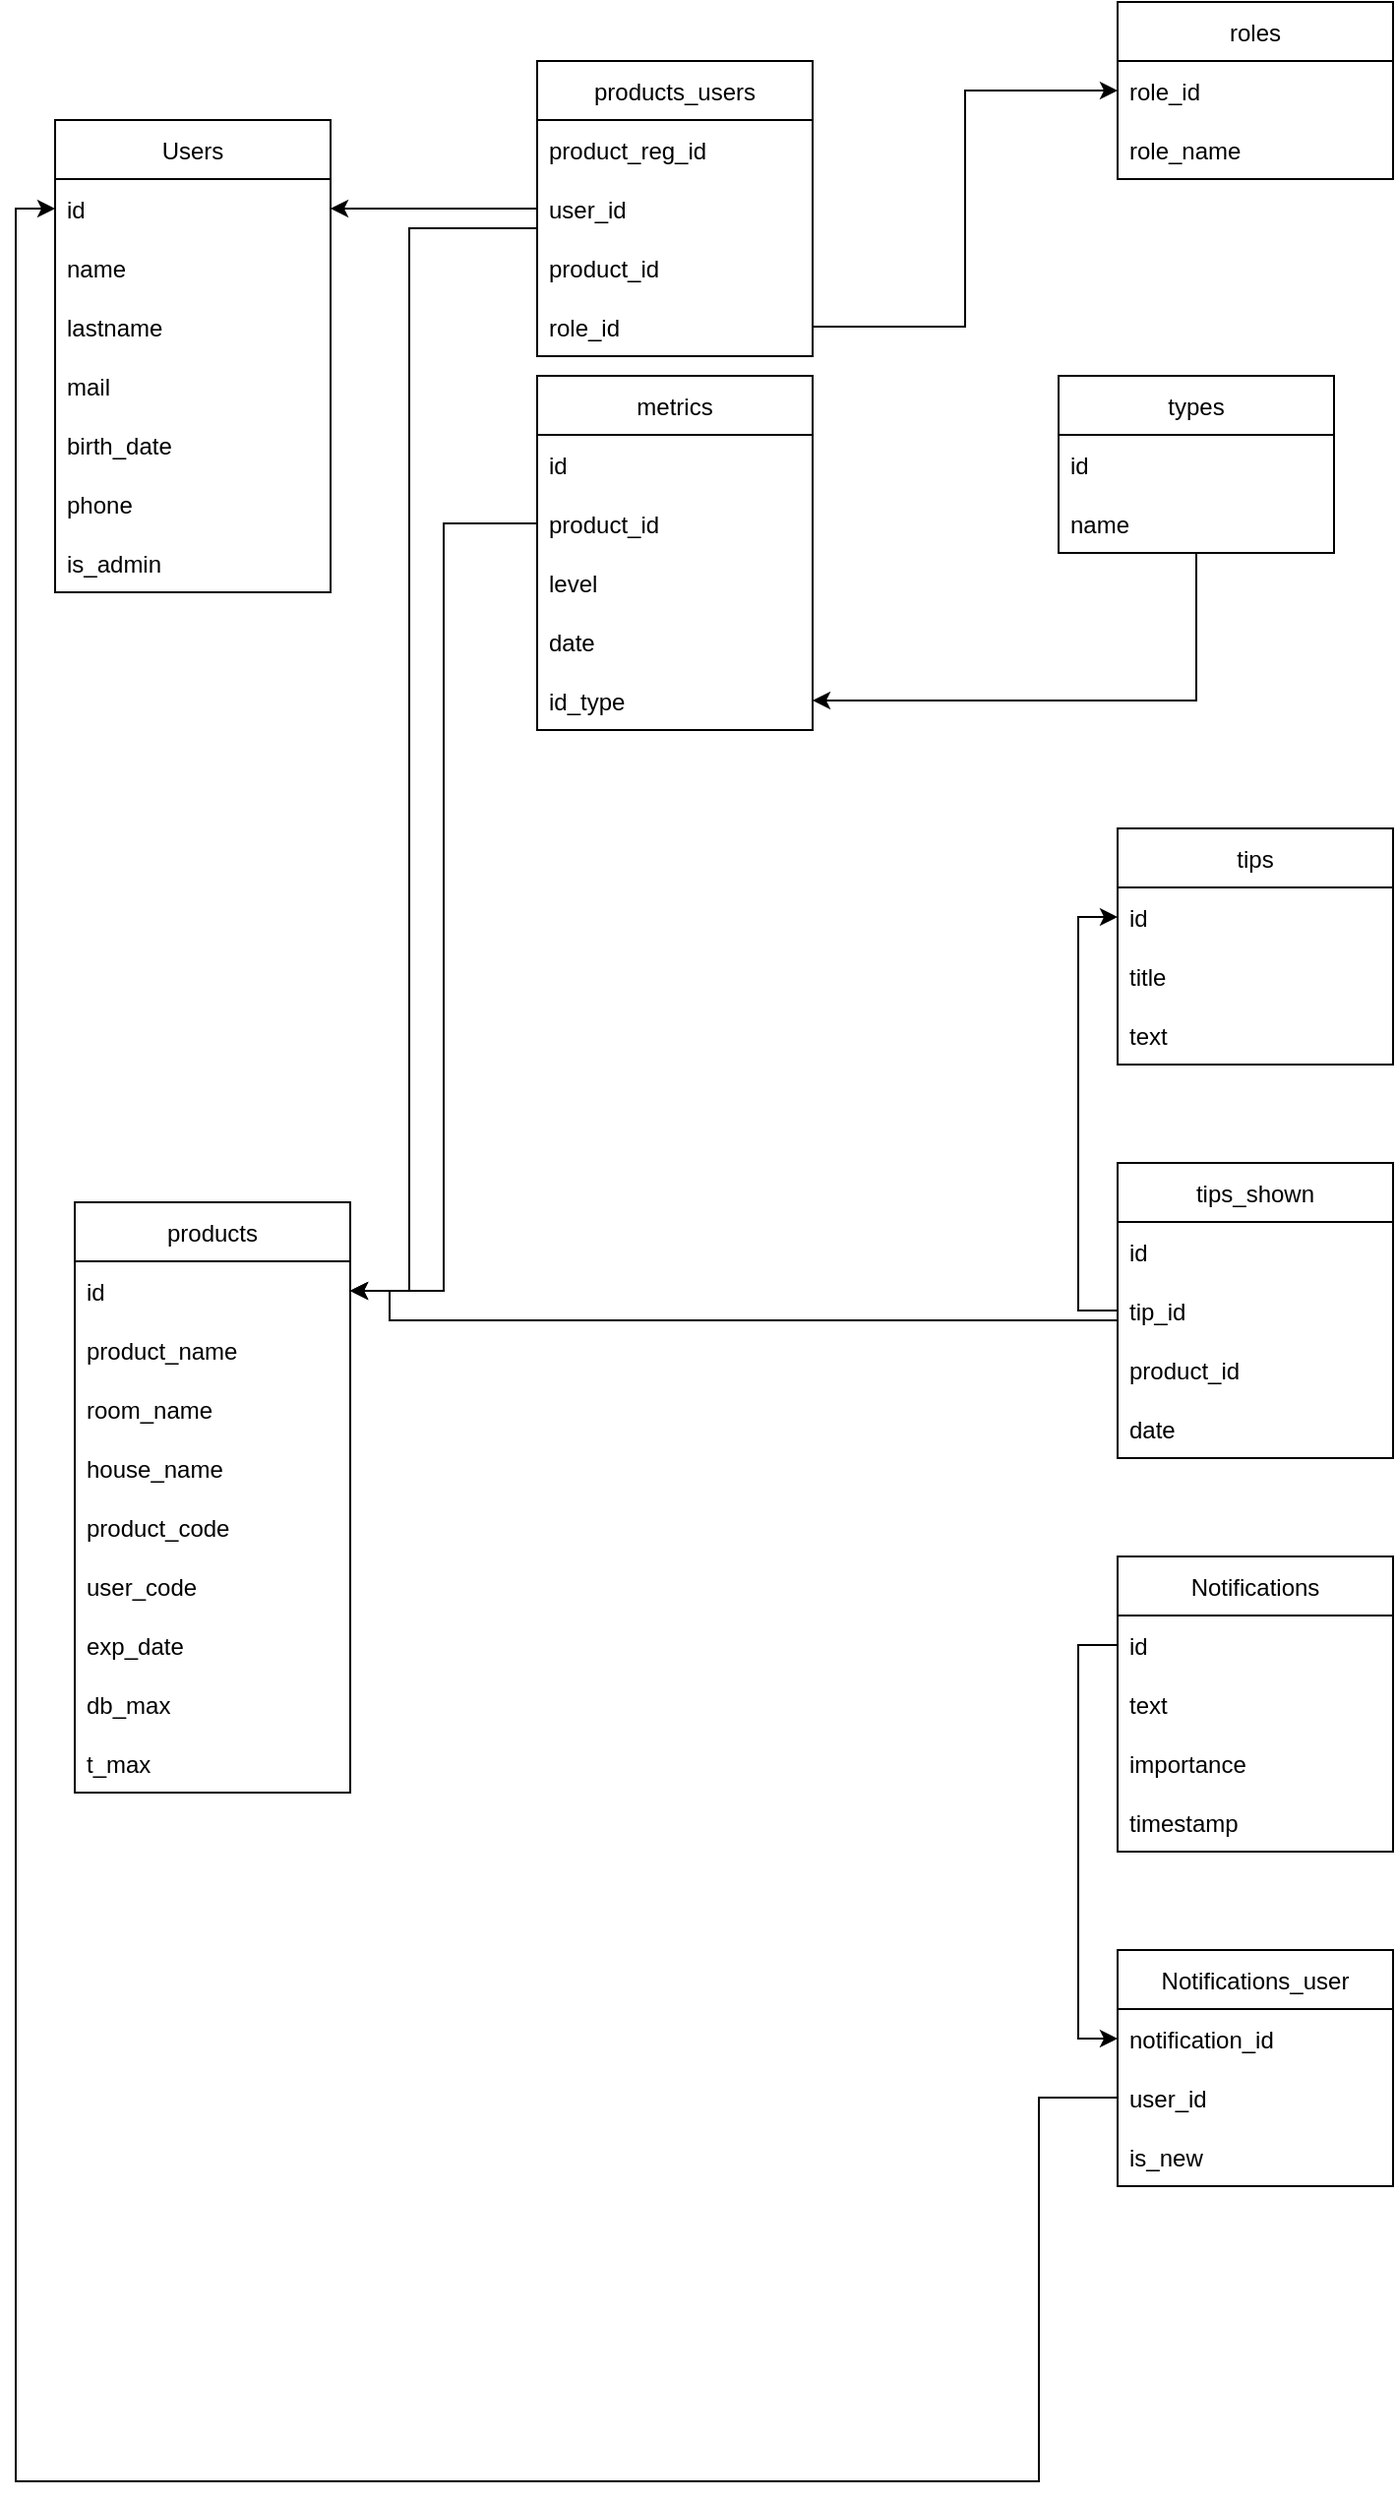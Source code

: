 <mxfile version="20.6.0" type="github">
  <diagram id="R2lEEEUBdFMjLlhIrx00" name="Page-1">
    <mxGraphModel dx="470" dy="1136" grid="1" gridSize="10" guides="1" tooltips="1" connect="1" arrows="1" fold="1" page="1" pageScale="1" pageWidth="850" pageHeight="1100" math="0" shadow="0" extFonts="Permanent Marker^https://fonts.googleapis.com/css?family=Permanent+Marker">
      <root>
        <mxCell id="0" />
        <mxCell id="1" parent="0" />
        <mxCell id="564PJBKYlBP4g3b3QOYb-91" value="Users" style="swimlane;fontStyle=0;childLayout=stackLayout;horizontal=1;startSize=30;horizontalStack=0;resizeParent=1;resizeParentMax=0;resizeLast=0;collapsible=1;marginBottom=0;" parent="1" vertex="1">
          <mxGeometry x="110" y="110" width="140" height="240" as="geometry" />
        </mxCell>
        <mxCell id="564PJBKYlBP4g3b3QOYb-92" value="id" style="text;strokeColor=none;fillColor=none;align=left;verticalAlign=middle;spacingLeft=4;spacingRight=4;overflow=hidden;points=[[0,0.5],[1,0.5]];portConstraint=eastwest;rotatable=0;" parent="564PJBKYlBP4g3b3QOYb-91" vertex="1">
          <mxGeometry y="30" width="140" height="30" as="geometry" />
        </mxCell>
        <mxCell id="564PJBKYlBP4g3b3QOYb-93" value="name" style="text;strokeColor=none;fillColor=none;align=left;verticalAlign=middle;spacingLeft=4;spacingRight=4;overflow=hidden;points=[[0,0.5],[1,0.5]];portConstraint=eastwest;rotatable=0;" parent="564PJBKYlBP4g3b3QOYb-91" vertex="1">
          <mxGeometry y="60" width="140" height="30" as="geometry" />
        </mxCell>
        <mxCell id="564PJBKYlBP4g3b3QOYb-94" value="lastname" style="text;strokeColor=none;fillColor=none;align=left;verticalAlign=middle;spacingLeft=4;spacingRight=4;overflow=hidden;points=[[0,0.5],[1,0.5]];portConstraint=eastwest;rotatable=0;" parent="564PJBKYlBP4g3b3QOYb-91" vertex="1">
          <mxGeometry y="90" width="140" height="30" as="geometry" />
        </mxCell>
        <mxCell id="564PJBKYlBP4g3b3QOYb-166" value="mail" style="text;strokeColor=none;fillColor=none;align=left;verticalAlign=middle;spacingLeft=4;spacingRight=4;overflow=hidden;points=[[0,0.5],[1,0.5]];portConstraint=eastwest;rotatable=0;" parent="564PJBKYlBP4g3b3QOYb-91" vertex="1">
          <mxGeometry y="120" width="140" height="30" as="geometry" />
        </mxCell>
        <mxCell id="564PJBKYlBP4g3b3QOYb-165" value="birth_date" style="text;strokeColor=none;fillColor=none;align=left;verticalAlign=middle;spacingLeft=4;spacingRight=4;overflow=hidden;points=[[0,0.5],[1,0.5]];portConstraint=eastwest;rotatable=0;" parent="564PJBKYlBP4g3b3QOYb-91" vertex="1">
          <mxGeometry y="150" width="140" height="30" as="geometry" />
        </mxCell>
        <mxCell id="564PJBKYlBP4g3b3QOYb-168" value="phone" style="text;strokeColor=none;fillColor=none;align=left;verticalAlign=middle;spacingLeft=4;spacingRight=4;overflow=hidden;points=[[0,0.5],[1,0.5]];portConstraint=eastwest;rotatable=0;" parent="564PJBKYlBP4g3b3QOYb-91" vertex="1">
          <mxGeometry y="180" width="140" height="30" as="geometry" />
        </mxCell>
        <mxCell id="564PJBKYlBP4g3b3QOYb-164" value="is_admin" style="text;strokeColor=none;fillColor=none;align=left;verticalAlign=middle;spacingLeft=4;spacingRight=4;overflow=hidden;points=[[0,0.5],[1,0.5]];portConstraint=eastwest;rotatable=0;" parent="564PJBKYlBP4g3b3QOYb-91" vertex="1">
          <mxGeometry y="210" width="140" height="30" as="geometry" />
        </mxCell>
        <mxCell id="564PJBKYlBP4g3b3QOYb-111" value="products" style="swimlane;fontStyle=0;childLayout=stackLayout;horizontal=1;startSize=30;horizontalStack=0;resizeParent=1;resizeParentMax=0;resizeLast=0;collapsible=1;marginBottom=0;" parent="1" vertex="1">
          <mxGeometry x="120" y="660" width="140" height="300" as="geometry" />
        </mxCell>
        <mxCell id="564PJBKYlBP4g3b3QOYb-112" value="id" style="text;strokeColor=none;fillColor=none;align=left;verticalAlign=middle;spacingLeft=4;spacingRight=4;overflow=hidden;points=[[0,0.5],[1,0.5]];portConstraint=eastwest;rotatable=0;" parent="564PJBKYlBP4g3b3QOYb-111" vertex="1">
          <mxGeometry y="30" width="140" height="30" as="geometry" />
        </mxCell>
        <mxCell id="564PJBKYlBP4g3b3QOYb-114" value="product_name" style="text;strokeColor=none;fillColor=none;align=left;verticalAlign=middle;spacingLeft=4;spacingRight=4;overflow=hidden;points=[[0,0.5],[1,0.5]];portConstraint=eastwest;rotatable=0;" parent="564PJBKYlBP4g3b3QOYb-111" vertex="1">
          <mxGeometry y="60" width="140" height="30" as="geometry" />
        </mxCell>
        <mxCell id="564PJBKYlBP4g3b3QOYb-113" value="room_name" style="text;strokeColor=none;fillColor=none;align=left;verticalAlign=middle;spacingLeft=4;spacingRight=4;overflow=hidden;points=[[0,0.5],[1,0.5]];portConstraint=eastwest;rotatable=0;" parent="564PJBKYlBP4g3b3QOYb-111" vertex="1">
          <mxGeometry y="90" width="140" height="30" as="geometry" />
        </mxCell>
        <mxCell id="564PJBKYlBP4g3b3QOYb-157" value="house_name" style="text;strokeColor=none;fillColor=none;align=left;verticalAlign=middle;spacingLeft=4;spacingRight=4;overflow=hidden;points=[[0,0.5],[1,0.5]];portConstraint=eastwest;rotatable=0;" parent="564PJBKYlBP4g3b3QOYb-111" vertex="1">
          <mxGeometry y="120" width="140" height="30" as="geometry" />
        </mxCell>
        <mxCell id="564PJBKYlBP4g3b3QOYb-158" value="product_code" style="text;strokeColor=none;fillColor=none;align=left;verticalAlign=middle;spacingLeft=4;spacingRight=4;overflow=hidden;points=[[0,0.5],[1,0.5]];portConstraint=eastwest;rotatable=0;" parent="564PJBKYlBP4g3b3QOYb-111" vertex="1">
          <mxGeometry y="150" width="140" height="30" as="geometry" />
        </mxCell>
        <mxCell id="564PJBKYlBP4g3b3QOYb-160" value="user_code" style="text;strokeColor=none;fillColor=none;align=left;verticalAlign=middle;spacingLeft=4;spacingRight=4;overflow=hidden;points=[[0,0.5],[1,0.5]];portConstraint=eastwest;rotatable=0;" parent="564PJBKYlBP4g3b3QOYb-111" vertex="1">
          <mxGeometry y="180" width="140" height="30" as="geometry" />
        </mxCell>
        <mxCell id="564PJBKYlBP4g3b3QOYb-159" value="exp_date" style="text;strokeColor=none;fillColor=none;align=left;verticalAlign=middle;spacingLeft=4;spacingRight=4;overflow=hidden;points=[[0,0.5],[1,0.5]];portConstraint=eastwest;rotatable=0;" parent="564PJBKYlBP4g3b3QOYb-111" vertex="1">
          <mxGeometry y="210" width="140" height="30" as="geometry" />
        </mxCell>
        <mxCell id="564PJBKYlBP4g3b3QOYb-161" value="db_max" style="text;strokeColor=none;fillColor=none;align=left;verticalAlign=middle;spacingLeft=4;spacingRight=4;overflow=hidden;points=[[0,0.5],[1,0.5]];portConstraint=eastwest;rotatable=0;" parent="564PJBKYlBP4g3b3QOYb-111" vertex="1">
          <mxGeometry y="240" width="140" height="30" as="geometry" />
        </mxCell>
        <mxCell id="564PJBKYlBP4g3b3QOYb-163" value="t_max" style="text;strokeColor=none;fillColor=none;align=left;verticalAlign=middle;spacingLeft=4;spacingRight=4;overflow=hidden;points=[[0,0.5],[1,0.5]];portConstraint=eastwest;rotatable=0;" parent="564PJBKYlBP4g3b3QOYb-111" vertex="1">
          <mxGeometry y="270" width="140" height="30" as="geometry" />
        </mxCell>
        <mxCell id="564PJBKYlBP4g3b3QOYb-119" value="metrics" style="swimlane;fontStyle=0;childLayout=stackLayout;horizontal=1;startSize=30;horizontalStack=0;resizeParent=1;resizeParentMax=0;resizeLast=0;collapsible=1;marginBottom=0;" parent="1" vertex="1">
          <mxGeometry x="355" y="240" width="140" height="180" as="geometry" />
        </mxCell>
        <mxCell id="564PJBKYlBP4g3b3QOYb-148" value="id" style="text;strokeColor=none;fillColor=none;align=left;verticalAlign=middle;spacingLeft=4;spacingRight=4;overflow=hidden;points=[[0,0.5],[1,0.5]];portConstraint=eastwest;rotatable=0;" parent="564PJBKYlBP4g3b3QOYb-119" vertex="1">
          <mxGeometry y="30" width="140" height="30" as="geometry" />
        </mxCell>
        <mxCell id="564PJBKYlBP4g3b3QOYb-147" value="product_id" style="text;strokeColor=none;fillColor=none;align=left;verticalAlign=middle;spacingLeft=4;spacingRight=4;overflow=hidden;points=[[0,0.5],[1,0.5]];portConstraint=eastwest;rotatable=0;" parent="564PJBKYlBP4g3b3QOYb-119" vertex="1">
          <mxGeometry y="60" width="140" height="30" as="geometry" />
        </mxCell>
        <mxCell id="564PJBKYlBP4g3b3QOYb-146" value="level" style="text;strokeColor=none;fillColor=none;align=left;verticalAlign=middle;spacingLeft=4;spacingRight=4;overflow=hidden;points=[[0,0.5],[1,0.5]];portConstraint=eastwest;rotatable=0;" parent="564PJBKYlBP4g3b3QOYb-119" vertex="1">
          <mxGeometry y="90" width="140" height="30" as="geometry" />
        </mxCell>
        <mxCell id="3Po5VBmzPitTjW6YKZ_I-5" value="date" style="text;strokeColor=none;fillColor=none;align=left;verticalAlign=middle;spacingLeft=4;spacingRight=4;overflow=hidden;points=[[0,0.5],[1,0.5]];portConstraint=eastwest;rotatable=0;" vertex="1" parent="564PJBKYlBP4g3b3QOYb-119">
          <mxGeometry y="120" width="140" height="30" as="geometry" />
        </mxCell>
        <mxCell id="564PJBKYlBP4g3b3QOYb-145" value="id_type" style="text;strokeColor=none;fillColor=none;align=left;verticalAlign=middle;spacingLeft=4;spacingRight=4;overflow=hidden;points=[[0,0.5],[1,0.5]];portConstraint=eastwest;rotatable=0;" parent="564PJBKYlBP4g3b3QOYb-119" vertex="1">
          <mxGeometry y="150" width="140" height="30" as="geometry" />
        </mxCell>
        <mxCell id="564PJBKYlBP4g3b3QOYb-123" value="products_users" style="swimlane;fontStyle=0;childLayout=stackLayout;horizontal=1;startSize=30;horizontalStack=0;resizeParent=1;resizeParentMax=0;resizeLast=0;collapsible=1;marginBottom=0;" parent="1" vertex="1">
          <mxGeometry x="355" y="80" width="140" height="150" as="geometry" />
        </mxCell>
        <mxCell id="QrcTB6M-vqKgf0P7VkHh-1" value="product_reg_id" style="text;strokeColor=none;fillColor=none;align=left;verticalAlign=middle;spacingLeft=4;spacingRight=4;overflow=hidden;points=[[0,0.5],[1,0.5]];portConstraint=eastwest;rotatable=0;" parent="564PJBKYlBP4g3b3QOYb-123" vertex="1">
          <mxGeometry y="30" width="140" height="30" as="geometry" />
        </mxCell>
        <mxCell id="564PJBKYlBP4g3b3QOYb-125" value="user_id" style="text;strokeColor=none;fillColor=none;align=left;verticalAlign=middle;spacingLeft=4;spacingRight=4;overflow=hidden;points=[[0,0.5],[1,0.5]];portConstraint=eastwest;rotatable=0;" parent="564PJBKYlBP4g3b3QOYb-123" vertex="1">
          <mxGeometry y="60" width="140" height="30" as="geometry" />
        </mxCell>
        <mxCell id="564PJBKYlBP4g3b3QOYb-189" value="product_id" style="text;strokeColor=none;fillColor=none;align=left;verticalAlign=middle;spacingLeft=4;spacingRight=4;overflow=hidden;points=[[0,0.5],[1,0.5]];portConstraint=eastwest;rotatable=0;" parent="564PJBKYlBP4g3b3QOYb-123" vertex="1">
          <mxGeometry y="90" width="140" height="30" as="geometry" />
        </mxCell>
        <mxCell id="564PJBKYlBP4g3b3QOYb-126" value="role_id" style="text;strokeColor=none;fillColor=none;align=left;verticalAlign=middle;spacingLeft=4;spacingRight=4;overflow=hidden;points=[[0,0.5],[1,0.5]];portConstraint=eastwest;rotatable=0;" parent="564PJBKYlBP4g3b3QOYb-123" vertex="1">
          <mxGeometry y="120" width="140" height="30" as="geometry" />
        </mxCell>
        <mxCell id="564PJBKYlBP4g3b3QOYb-170" style="edgeStyle=orthogonalEdgeStyle;rounded=0;orthogonalLoop=1;jettySize=auto;html=1;entryX=1;entryY=0.5;entryDx=0;entryDy=0;" parent="1" source="564PJBKYlBP4g3b3QOYb-125" target="564PJBKYlBP4g3b3QOYb-92" edge="1">
          <mxGeometry relative="1" as="geometry" />
        </mxCell>
        <mxCell id="564PJBKYlBP4g3b3QOYb-171" value="roles" style="swimlane;fontStyle=0;childLayout=stackLayout;horizontal=1;startSize=30;horizontalStack=0;resizeParent=1;resizeParentMax=0;resizeLast=0;collapsible=1;marginBottom=0;" parent="1" vertex="1">
          <mxGeometry x="650" y="50" width="140" height="90" as="geometry" />
        </mxCell>
        <mxCell id="564PJBKYlBP4g3b3QOYb-172" value="role_id" style="text;strokeColor=none;fillColor=none;align=left;verticalAlign=middle;spacingLeft=4;spacingRight=4;overflow=hidden;points=[[0,0.5],[1,0.5]];portConstraint=eastwest;rotatable=0;" parent="564PJBKYlBP4g3b3QOYb-171" vertex="1">
          <mxGeometry y="30" width="140" height="30" as="geometry" />
        </mxCell>
        <mxCell id="564PJBKYlBP4g3b3QOYb-173" value="role_name" style="text;strokeColor=none;fillColor=none;align=left;verticalAlign=middle;spacingLeft=4;spacingRight=4;overflow=hidden;points=[[0,0.5],[1,0.5]];portConstraint=eastwest;rotatable=0;" parent="564PJBKYlBP4g3b3QOYb-171" vertex="1">
          <mxGeometry y="60" width="140" height="30" as="geometry" />
        </mxCell>
        <mxCell id="564PJBKYlBP4g3b3QOYb-176" style="edgeStyle=orthogonalEdgeStyle;rounded=0;orthogonalLoop=1;jettySize=auto;html=1;exitX=1;exitY=0.5;exitDx=0;exitDy=0;entryX=0;entryY=0.5;entryDx=0;entryDy=0;" parent="1" source="564PJBKYlBP4g3b3QOYb-126" target="564PJBKYlBP4g3b3QOYb-172" edge="1">
          <mxGeometry relative="1" as="geometry" />
        </mxCell>
        <mxCell id="564PJBKYlBP4g3b3QOYb-180" style="edgeStyle=orthogonalEdgeStyle;rounded=0;orthogonalLoop=1;jettySize=auto;html=1;exitX=0;exitY=0.5;exitDx=0;exitDy=0;entryX=1;entryY=0.5;entryDx=0;entryDy=0;" parent="1" source="564PJBKYlBP4g3b3QOYb-147" target="564PJBKYlBP4g3b3QOYb-112" edge="1">
          <mxGeometry relative="1" as="geometry" />
        </mxCell>
        <mxCell id="564PJBKYlBP4g3b3QOYb-190" style="edgeStyle=orthogonalEdgeStyle;rounded=0;orthogonalLoop=1;jettySize=auto;html=1;exitX=0;exitY=0.5;exitDx=0;exitDy=0;" parent="1" source="564PJBKYlBP4g3b3QOYb-189" target="564PJBKYlBP4g3b3QOYb-112" edge="1">
          <mxGeometry relative="1" as="geometry">
            <Array as="points">
              <mxPoint x="290" y="165" />
              <mxPoint x="290" y="705" />
            </Array>
          </mxGeometry>
        </mxCell>
        <mxCell id="564PJBKYlBP4g3b3QOYb-191" value="tips" style="swimlane;fontStyle=0;childLayout=stackLayout;horizontal=1;startSize=30;horizontalStack=0;resizeParent=1;resizeParentMax=0;resizeLast=0;collapsible=1;marginBottom=0;" parent="1" vertex="1">
          <mxGeometry x="650" y="470" width="140" height="120" as="geometry" />
        </mxCell>
        <mxCell id="564PJBKYlBP4g3b3QOYb-192" value="id" style="text;strokeColor=none;fillColor=none;align=left;verticalAlign=middle;spacingLeft=4;spacingRight=4;overflow=hidden;points=[[0,0.5],[1,0.5]];portConstraint=eastwest;rotatable=0;" parent="564PJBKYlBP4g3b3QOYb-191" vertex="1">
          <mxGeometry y="30" width="140" height="30" as="geometry" />
        </mxCell>
        <mxCell id="564PJBKYlBP4g3b3QOYb-193" value="title" style="text;strokeColor=none;fillColor=none;align=left;verticalAlign=middle;spacingLeft=4;spacingRight=4;overflow=hidden;points=[[0,0.5],[1,0.5]];portConstraint=eastwest;rotatable=0;" parent="564PJBKYlBP4g3b3QOYb-191" vertex="1">
          <mxGeometry y="60" width="140" height="30" as="geometry" />
        </mxCell>
        <mxCell id="564PJBKYlBP4g3b3QOYb-194" value="text" style="text;strokeColor=none;fillColor=none;align=left;verticalAlign=middle;spacingLeft=4;spacingRight=4;overflow=hidden;points=[[0,0.5],[1,0.5]];portConstraint=eastwest;rotatable=0;" parent="564PJBKYlBP4g3b3QOYb-191" vertex="1">
          <mxGeometry y="90" width="140" height="30" as="geometry" />
        </mxCell>
        <mxCell id="564PJBKYlBP4g3b3QOYb-195" value="tips_shown" style="swimlane;fontStyle=0;childLayout=stackLayout;horizontal=1;startSize=30;horizontalStack=0;resizeParent=1;resizeParentMax=0;resizeLast=0;collapsible=1;marginBottom=0;" parent="1" vertex="1">
          <mxGeometry x="650" y="640" width="140" height="150" as="geometry" />
        </mxCell>
        <mxCell id="564PJBKYlBP4g3b3QOYb-199" value="id" style="text;strokeColor=none;fillColor=none;align=left;verticalAlign=middle;spacingLeft=4;spacingRight=4;overflow=hidden;points=[[0,0.5],[1,0.5]];portConstraint=eastwest;rotatable=0;" parent="564PJBKYlBP4g3b3QOYb-195" vertex="1">
          <mxGeometry y="30" width="140" height="30" as="geometry" />
        </mxCell>
        <mxCell id="564PJBKYlBP4g3b3QOYb-196" value="tip_id" style="text;strokeColor=none;fillColor=none;align=left;verticalAlign=middle;spacingLeft=4;spacingRight=4;overflow=hidden;points=[[0,0.5],[1,0.5]];portConstraint=eastwest;rotatable=0;" parent="564PJBKYlBP4g3b3QOYb-195" vertex="1">
          <mxGeometry y="60" width="140" height="30" as="geometry" />
        </mxCell>
        <mxCell id="564PJBKYlBP4g3b3QOYb-197" value="product_id" style="text;strokeColor=none;fillColor=none;align=left;verticalAlign=middle;spacingLeft=4;spacingRight=4;overflow=hidden;points=[[0,0.5],[1,0.5]];portConstraint=eastwest;rotatable=0;" parent="564PJBKYlBP4g3b3QOYb-195" vertex="1">
          <mxGeometry y="90" width="140" height="30" as="geometry" />
        </mxCell>
        <mxCell id="564PJBKYlBP4g3b3QOYb-198" value="date" style="text;strokeColor=none;fillColor=none;align=left;verticalAlign=middle;spacingLeft=4;spacingRight=4;overflow=hidden;points=[[0,0.5],[1,0.5]];portConstraint=eastwest;rotatable=0;" parent="564PJBKYlBP4g3b3QOYb-195" vertex="1">
          <mxGeometry y="120" width="140" height="30" as="geometry" />
        </mxCell>
        <mxCell id="564PJBKYlBP4g3b3QOYb-200" style="edgeStyle=orthogonalEdgeStyle;rounded=0;orthogonalLoop=1;jettySize=auto;html=1;entryX=0;entryY=0.5;entryDx=0;entryDy=0;" parent="1" source="564PJBKYlBP4g3b3QOYb-196" target="564PJBKYlBP4g3b3QOYb-192" edge="1">
          <mxGeometry relative="1" as="geometry" />
        </mxCell>
        <mxCell id="564PJBKYlBP4g3b3QOYb-201" style="edgeStyle=orthogonalEdgeStyle;rounded=0;orthogonalLoop=1;jettySize=auto;html=1;entryX=1;entryY=0.5;entryDx=0;entryDy=0;exitX=0;exitY=0.5;exitDx=0;exitDy=0;" parent="1" source="564PJBKYlBP4g3b3QOYb-197" target="564PJBKYlBP4g3b3QOYb-112" edge="1">
          <mxGeometry relative="1" as="geometry">
            <Array as="points">
              <mxPoint x="650" y="720" />
              <mxPoint x="280" y="720" />
              <mxPoint x="280" y="705" />
            </Array>
          </mxGeometry>
        </mxCell>
        <mxCell id="xnRvgkIch86ngxnF-nj5-1" value="Notifications" style="swimlane;fontStyle=0;childLayout=stackLayout;horizontal=1;startSize=30;horizontalStack=0;resizeParent=1;resizeParentMax=0;resizeLast=0;collapsible=1;marginBottom=0;" parent="1" vertex="1">
          <mxGeometry x="650" y="840" width="140" height="150" as="geometry" />
        </mxCell>
        <mxCell id="xnRvgkIch86ngxnF-nj5-2" value="id" style="text;strokeColor=none;fillColor=none;align=left;verticalAlign=middle;spacingLeft=4;spacingRight=4;overflow=hidden;points=[[0,0.5],[1,0.5]];portConstraint=eastwest;rotatable=0;" parent="xnRvgkIch86ngxnF-nj5-1" vertex="1">
          <mxGeometry y="30" width="140" height="30" as="geometry" />
        </mxCell>
        <mxCell id="xnRvgkIch86ngxnF-nj5-3" value="text" style="text;strokeColor=none;fillColor=none;align=left;verticalAlign=middle;spacingLeft=4;spacingRight=4;overflow=hidden;points=[[0,0.5],[1,0.5]];portConstraint=eastwest;rotatable=0;" parent="xnRvgkIch86ngxnF-nj5-1" vertex="1">
          <mxGeometry y="60" width="140" height="30" as="geometry" />
        </mxCell>
        <mxCell id="xnRvgkIch86ngxnF-nj5-4" value="importance" style="text;strokeColor=none;fillColor=none;align=left;verticalAlign=middle;spacingLeft=4;spacingRight=4;overflow=hidden;points=[[0,0.5],[1,0.5]];portConstraint=eastwest;rotatable=0;" parent="xnRvgkIch86ngxnF-nj5-1" vertex="1">
          <mxGeometry y="90" width="140" height="30" as="geometry" />
        </mxCell>
        <mxCell id="xnRvgkIch86ngxnF-nj5-18" value="timestamp" style="text;strokeColor=none;fillColor=none;align=left;verticalAlign=middle;spacingLeft=4;spacingRight=4;overflow=hidden;points=[[0,0.5],[1,0.5]];portConstraint=eastwest;rotatable=0;" parent="xnRvgkIch86ngxnF-nj5-1" vertex="1">
          <mxGeometry y="120" width="140" height="30" as="geometry" />
        </mxCell>
        <mxCell id="xnRvgkIch86ngxnF-nj5-11" value="Notifications_user" style="swimlane;fontStyle=0;childLayout=stackLayout;horizontal=1;startSize=30;horizontalStack=0;resizeParent=1;resizeParentMax=0;resizeLast=0;collapsible=1;marginBottom=0;" parent="1" vertex="1">
          <mxGeometry x="650" y="1040" width="140" height="120" as="geometry" />
        </mxCell>
        <mxCell id="xnRvgkIch86ngxnF-nj5-12" value="notification_id" style="text;strokeColor=none;fillColor=none;align=left;verticalAlign=middle;spacingLeft=4;spacingRight=4;overflow=hidden;points=[[0,0.5],[1,0.5]];portConstraint=eastwest;rotatable=0;" parent="xnRvgkIch86ngxnF-nj5-11" vertex="1">
          <mxGeometry y="30" width="140" height="30" as="geometry" />
        </mxCell>
        <mxCell id="xnRvgkIch86ngxnF-nj5-13" value="user_id" style="text;strokeColor=none;fillColor=none;align=left;verticalAlign=middle;spacingLeft=4;spacingRight=4;overflow=hidden;points=[[0,0.5],[1,0.5]];portConstraint=eastwest;rotatable=0;" parent="xnRvgkIch86ngxnF-nj5-11" vertex="1">
          <mxGeometry y="60" width="140" height="30" as="geometry" />
        </mxCell>
        <mxCell id="xnRvgkIch86ngxnF-nj5-17" value="is_new" style="text;strokeColor=none;fillColor=none;align=left;verticalAlign=middle;spacingLeft=4;spacingRight=4;overflow=hidden;points=[[0,0.5],[1,0.5]];portConstraint=eastwest;rotatable=0;" parent="xnRvgkIch86ngxnF-nj5-11" vertex="1">
          <mxGeometry y="90" width="140" height="30" as="geometry" />
        </mxCell>
        <mxCell id="xnRvgkIch86ngxnF-nj5-19" style="edgeStyle=orthogonalEdgeStyle;rounded=0;orthogonalLoop=1;jettySize=auto;html=1;entryX=0;entryY=0.5;entryDx=0;entryDy=0;" parent="1" source="xnRvgkIch86ngxnF-nj5-2" target="xnRvgkIch86ngxnF-nj5-12" edge="1">
          <mxGeometry relative="1" as="geometry" />
        </mxCell>
        <mxCell id="xnRvgkIch86ngxnF-nj5-21" style="edgeStyle=orthogonalEdgeStyle;rounded=0;orthogonalLoop=1;jettySize=auto;html=1;exitX=0;exitY=0.5;exitDx=0;exitDy=0;entryX=0;entryY=0.5;entryDx=0;entryDy=0;" parent="1" source="xnRvgkIch86ngxnF-nj5-13" target="564PJBKYlBP4g3b3QOYb-92" edge="1">
          <mxGeometry relative="1" as="geometry">
            <Array as="points">
              <mxPoint x="610" y="1115" />
              <mxPoint x="610" y="1310" />
              <mxPoint x="90" y="1310" />
              <mxPoint x="90" y="155" />
            </Array>
          </mxGeometry>
        </mxCell>
        <mxCell id="3Po5VBmzPitTjW6YKZ_I-6" style="edgeStyle=orthogonalEdgeStyle;rounded=0;orthogonalLoop=1;jettySize=auto;html=1;entryX=1;entryY=0.5;entryDx=0;entryDy=0;" edge="1" parent="1" source="3Po5VBmzPitTjW6YKZ_I-1" target="564PJBKYlBP4g3b3QOYb-145">
          <mxGeometry relative="1" as="geometry" />
        </mxCell>
        <mxCell id="3Po5VBmzPitTjW6YKZ_I-1" value="types" style="swimlane;fontStyle=0;childLayout=stackLayout;horizontal=1;startSize=30;horizontalStack=0;resizeParent=1;resizeParentMax=0;resizeLast=0;collapsible=1;marginBottom=0;" vertex="1" parent="1">
          <mxGeometry x="620" y="240" width="140" height="90" as="geometry" />
        </mxCell>
        <mxCell id="3Po5VBmzPitTjW6YKZ_I-2" value="id" style="text;strokeColor=none;fillColor=none;align=left;verticalAlign=middle;spacingLeft=4;spacingRight=4;overflow=hidden;points=[[0,0.5],[1,0.5]];portConstraint=eastwest;rotatable=0;" vertex="1" parent="3Po5VBmzPitTjW6YKZ_I-1">
          <mxGeometry y="30" width="140" height="30" as="geometry" />
        </mxCell>
        <mxCell id="3Po5VBmzPitTjW6YKZ_I-3" value="name" style="text;strokeColor=none;fillColor=none;align=left;verticalAlign=middle;spacingLeft=4;spacingRight=4;overflow=hidden;points=[[0,0.5],[1,0.5]];portConstraint=eastwest;rotatable=0;" vertex="1" parent="3Po5VBmzPitTjW6YKZ_I-1">
          <mxGeometry y="60" width="140" height="30" as="geometry" />
        </mxCell>
      </root>
    </mxGraphModel>
  </diagram>
</mxfile>
